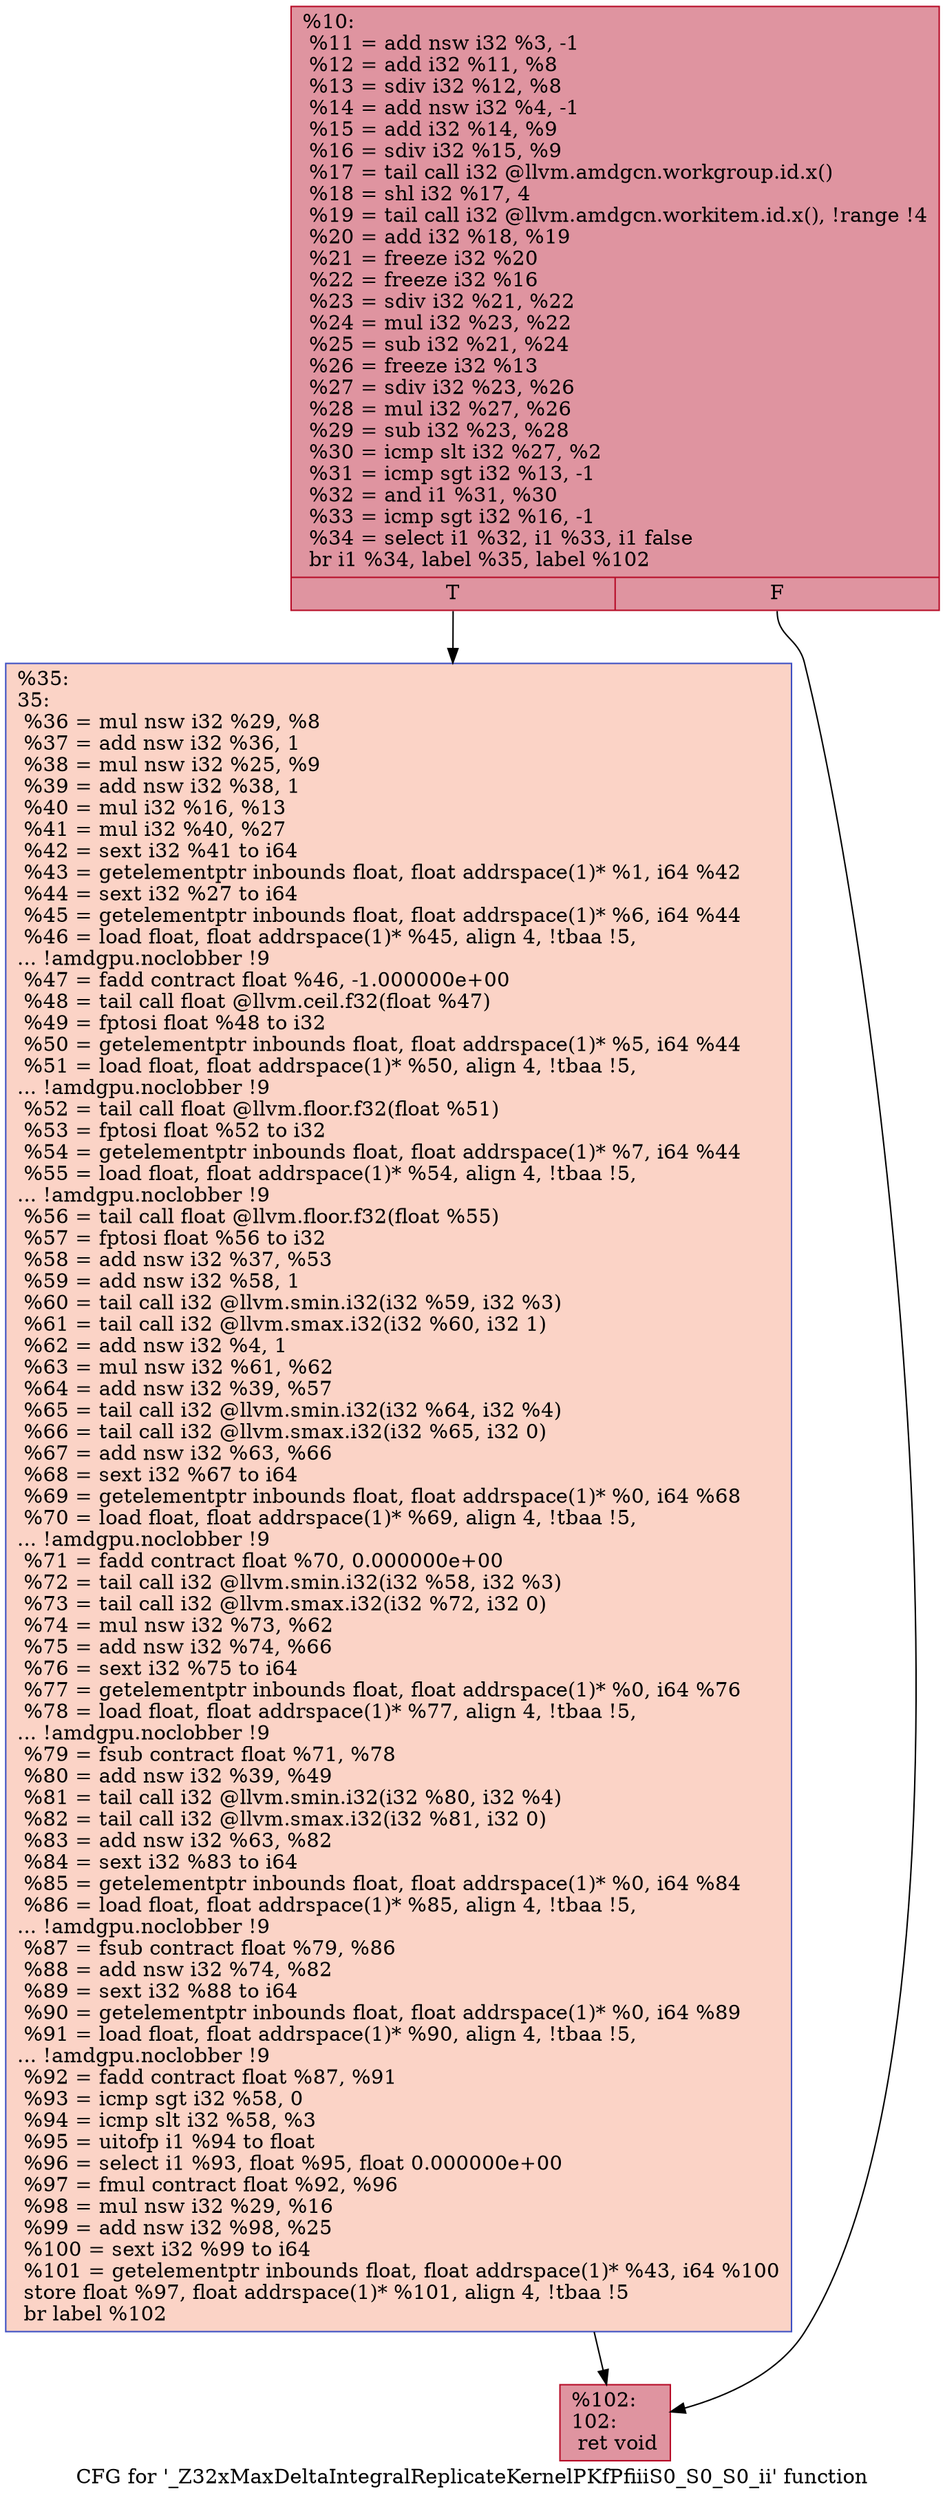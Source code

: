 digraph "CFG for '_Z32xMaxDeltaIntegralReplicateKernelPKfPfiiiS0_S0_S0_ii' function" {
	label="CFG for '_Z32xMaxDeltaIntegralReplicateKernelPKfPfiiiS0_S0_S0_ii' function";

	Node0x6228490 [shape=record,color="#b70d28ff", style=filled, fillcolor="#b70d2870",label="{%10:\l  %11 = add nsw i32 %3, -1\l  %12 = add i32 %11, %8\l  %13 = sdiv i32 %12, %8\l  %14 = add nsw i32 %4, -1\l  %15 = add i32 %14, %9\l  %16 = sdiv i32 %15, %9\l  %17 = tail call i32 @llvm.amdgcn.workgroup.id.x()\l  %18 = shl i32 %17, 4\l  %19 = tail call i32 @llvm.amdgcn.workitem.id.x(), !range !4\l  %20 = add i32 %18, %19\l  %21 = freeze i32 %20\l  %22 = freeze i32 %16\l  %23 = sdiv i32 %21, %22\l  %24 = mul i32 %23, %22\l  %25 = sub i32 %21, %24\l  %26 = freeze i32 %13\l  %27 = sdiv i32 %23, %26\l  %28 = mul i32 %27, %26\l  %29 = sub i32 %23, %28\l  %30 = icmp slt i32 %27, %2\l  %31 = icmp sgt i32 %13, -1\l  %32 = and i1 %31, %30\l  %33 = icmp sgt i32 %16, -1\l  %34 = select i1 %32, i1 %33, i1 false\l  br i1 %34, label %35, label %102\l|{<s0>T|<s1>F}}"];
	Node0x6228490:s0 -> Node0x6229b70;
	Node0x6228490:s1 -> Node0x622b4b0;
	Node0x6229b70 [shape=record,color="#3d50c3ff", style=filled, fillcolor="#f59c7d70",label="{%35:\l35:                                               \l  %36 = mul nsw i32 %29, %8\l  %37 = add nsw i32 %36, 1\l  %38 = mul nsw i32 %25, %9\l  %39 = add nsw i32 %38, 1\l  %40 = mul i32 %16, %13\l  %41 = mul i32 %40, %27\l  %42 = sext i32 %41 to i64\l  %43 = getelementptr inbounds float, float addrspace(1)* %1, i64 %42\l  %44 = sext i32 %27 to i64\l  %45 = getelementptr inbounds float, float addrspace(1)* %6, i64 %44\l  %46 = load float, float addrspace(1)* %45, align 4, !tbaa !5,\l... !amdgpu.noclobber !9\l  %47 = fadd contract float %46, -1.000000e+00\l  %48 = tail call float @llvm.ceil.f32(float %47)\l  %49 = fptosi float %48 to i32\l  %50 = getelementptr inbounds float, float addrspace(1)* %5, i64 %44\l  %51 = load float, float addrspace(1)* %50, align 4, !tbaa !5,\l... !amdgpu.noclobber !9\l  %52 = tail call float @llvm.floor.f32(float %51)\l  %53 = fptosi float %52 to i32\l  %54 = getelementptr inbounds float, float addrspace(1)* %7, i64 %44\l  %55 = load float, float addrspace(1)* %54, align 4, !tbaa !5,\l... !amdgpu.noclobber !9\l  %56 = tail call float @llvm.floor.f32(float %55)\l  %57 = fptosi float %56 to i32\l  %58 = add nsw i32 %37, %53\l  %59 = add nsw i32 %58, 1\l  %60 = tail call i32 @llvm.smin.i32(i32 %59, i32 %3)\l  %61 = tail call i32 @llvm.smax.i32(i32 %60, i32 1)\l  %62 = add nsw i32 %4, 1\l  %63 = mul nsw i32 %61, %62\l  %64 = add nsw i32 %39, %57\l  %65 = tail call i32 @llvm.smin.i32(i32 %64, i32 %4)\l  %66 = tail call i32 @llvm.smax.i32(i32 %65, i32 0)\l  %67 = add nsw i32 %63, %66\l  %68 = sext i32 %67 to i64\l  %69 = getelementptr inbounds float, float addrspace(1)* %0, i64 %68\l  %70 = load float, float addrspace(1)* %69, align 4, !tbaa !5,\l... !amdgpu.noclobber !9\l  %71 = fadd contract float %70, 0.000000e+00\l  %72 = tail call i32 @llvm.smin.i32(i32 %58, i32 %3)\l  %73 = tail call i32 @llvm.smax.i32(i32 %72, i32 0)\l  %74 = mul nsw i32 %73, %62\l  %75 = add nsw i32 %74, %66\l  %76 = sext i32 %75 to i64\l  %77 = getelementptr inbounds float, float addrspace(1)* %0, i64 %76\l  %78 = load float, float addrspace(1)* %77, align 4, !tbaa !5,\l... !amdgpu.noclobber !9\l  %79 = fsub contract float %71, %78\l  %80 = add nsw i32 %39, %49\l  %81 = tail call i32 @llvm.smin.i32(i32 %80, i32 %4)\l  %82 = tail call i32 @llvm.smax.i32(i32 %81, i32 0)\l  %83 = add nsw i32 %63, %82\l  %84 = sext i32 %83 to i64\l  %85 = getelementptr inbounds float, float addrspace(1)* %0, i64 %84\l  %86 = load float, float addrspace(1)* %85, align 4, !tbaa !5,\l... !amdgpu.noclobber !9\l  %87 = fsub contract float %79, %86\l  %88 = add nsw i32 %74, %82\l  %89 = sext i32 %88 to i64\l  %90 = getelementptr inbounds float, float addrspace(1)* %0, i64 %89\l  %91 = load float, float addrspace(1)* %90, align 4, !tbaa !5,\l... !amdgpu.noclobber !9\l  %92 = fadd contract float %87, %91\l  %93 = icmp sgt i32 %58, 0\l  %94 = icmp slt i32 %58, %3\l  %95 = uitofp i1 %94 to float\l  %96 = select i1 %93, float %95, float 0.000000e+00\l  %97 = fmul contract float %92, %96\l  %98 = mul nsw i32 %29, %16\l  %99 = add nsw i32 %98, %25\l  %100 = sext i32 %99 to i64\l  %101 = getelementptr inbounds float, float addrspace(1)* %43, i64 %100\l  store float %97, float addrspace(1)* %101, align 4, !tbaa !5\l  br label %102\l}"];
	Node0x6229b70 -> Node0x622b4b0;
	Node0x622b4b0 [shape=record,color="#b70d28ff", style=filled, fillcolor="#b70d2870",label="{%102:\l102:                                              \l  ret void\l}"];
}
